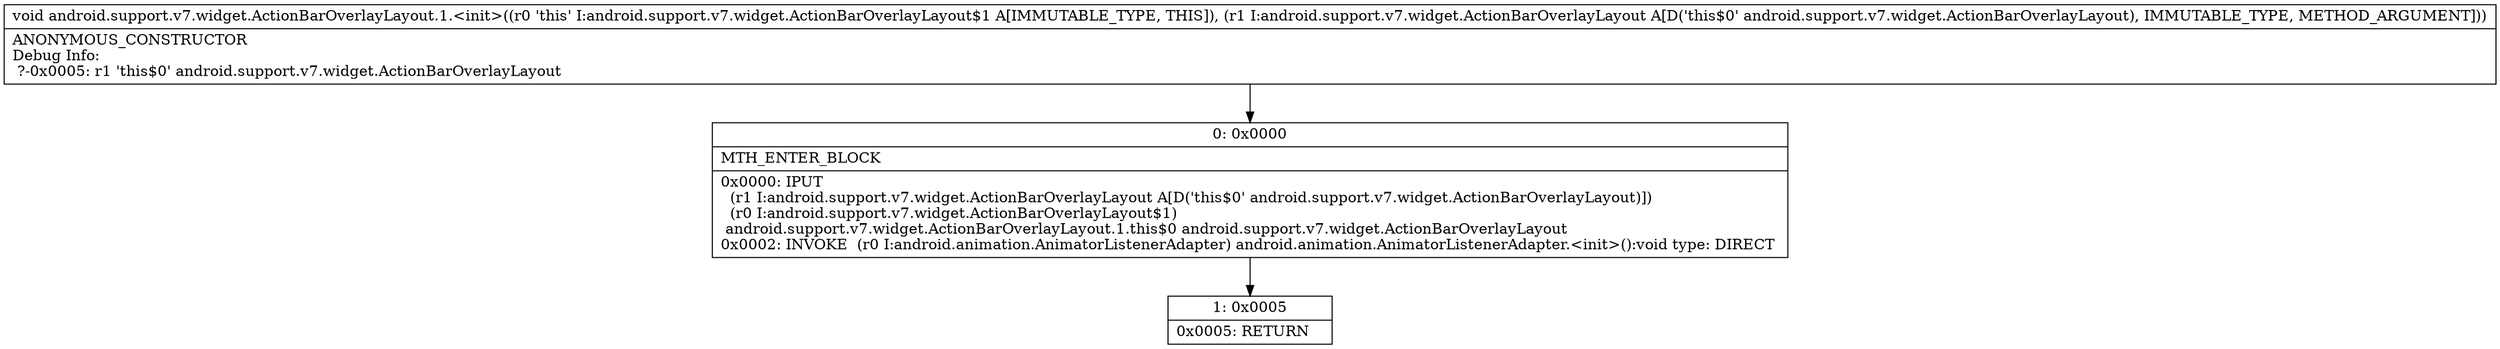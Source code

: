 digraph "CFG forandroid.support.v7.widget.ActionBarOverlayLayout.1.\<init\>(Landroid\/support\/v7\/widget\/ActionBarOverlayLayout;)V" {
Node_0 [shape=record,label="{0\:\ 0x0000|MTH_ENTER_BLOCK\l|0x0000: IPUT  \l  (r1 I:android.support.v7.widget.ActionBarOverlayLayout A[D('this$0' android.support.v7.widget.ActionBarOverlayLayout)])\l  (r0 I:android.support.v7.widget.ActionBarOverlayLayout$1)\l android.support.v7.widget.ActionBarOverlayLayout.1.this$0 android.support.v7.widget.ActionBarOverlayLayout \l0x0002: INVOKE  (r0 I:android.animation.AnimatorListenerAdapter) android.animation.AnimatorListenerAdapter.\<init\>():void type: DIRECT \l}"];
Node_1 [shape=record,label="{1\:\ 0x0005|0x0005: RETURN   \l}"];
MethodNode[shape=record,label="{void android.support.v7.widget.ActionBarOverlayLayout.1.\<init\>((r0 'this' I:android.support.v7.widget.ActionBarOverlayLayout$1 A[IMMUTABLE_TYPE, THIS]), (r1 I:android.support.v7.widget.ActionBarOverlayLayout A[D('this$0' android.support.v7.widget.ActionBarOverlayLayout), IMMUTABLE_TYPE, METHOD_ARGUMENT]))  | ANONYMOUS_CONSTRUCTOR\lDebug Info:\l  ?\-0x0005: r1 'this$0' android.support.v7.widget.ActionBarOverlayLayout\l}"];
MethodNode -> Node_0;
Node_0 -> Node_1;
}

